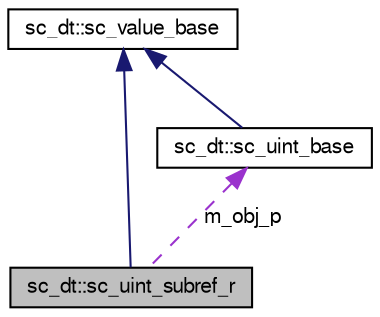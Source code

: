 digraph G
{
  edge [fontname="FreeSans",fontsize="10",labelfontname="FreeSans",labelfontsize="10"];
  node [fontname="FreeSans",fontsize="10",shape=record];
  Node1 [label="sc_dt::sc_uint_subref_r",height=0.2,width=0.4,color="black", fillcolor="grey75", style="filled" fontcolor="black"];
  Node2 -> Node1 [dir=back,color="midnightblue",fontsize="10",style="solid",fontname="FreeSans"];
  Node2 [label="sc_dt::sc_value_base",height=0.2,width=0.4,color="black", fillcolor="white", style="filled",URL="$a00238.html"];
  Node3 -> Node1 [dir=back,color="darkorchid3",fontsize="10",style="dashed",label="m_obj_p",fontname="FreeSans"];
  Node3 [label="sc_dt::sc_uint_base",height=0.2,width=0.4,color="black", fillcolor="white", style="filled",URL="$a00226.html"];
  Node2 -> Node3 [dir=back,color="midnightblue",fontsize="10",style="solid",fontname="FreeSans"];
}
